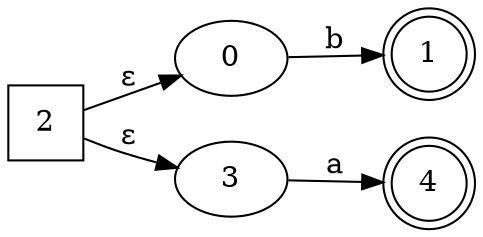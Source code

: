 digraph G {
	rankdir=LR;
	0->1[ label=b ];
	2->3[ label=ɛ ];
	2->0[ label=ɛ ];
	3->4[ label=a ];
	0;
	1 [ shape=doublecircle ];
	2 [ shape=square ];
	3;
	4 [ shape=doublecircle ];

}

